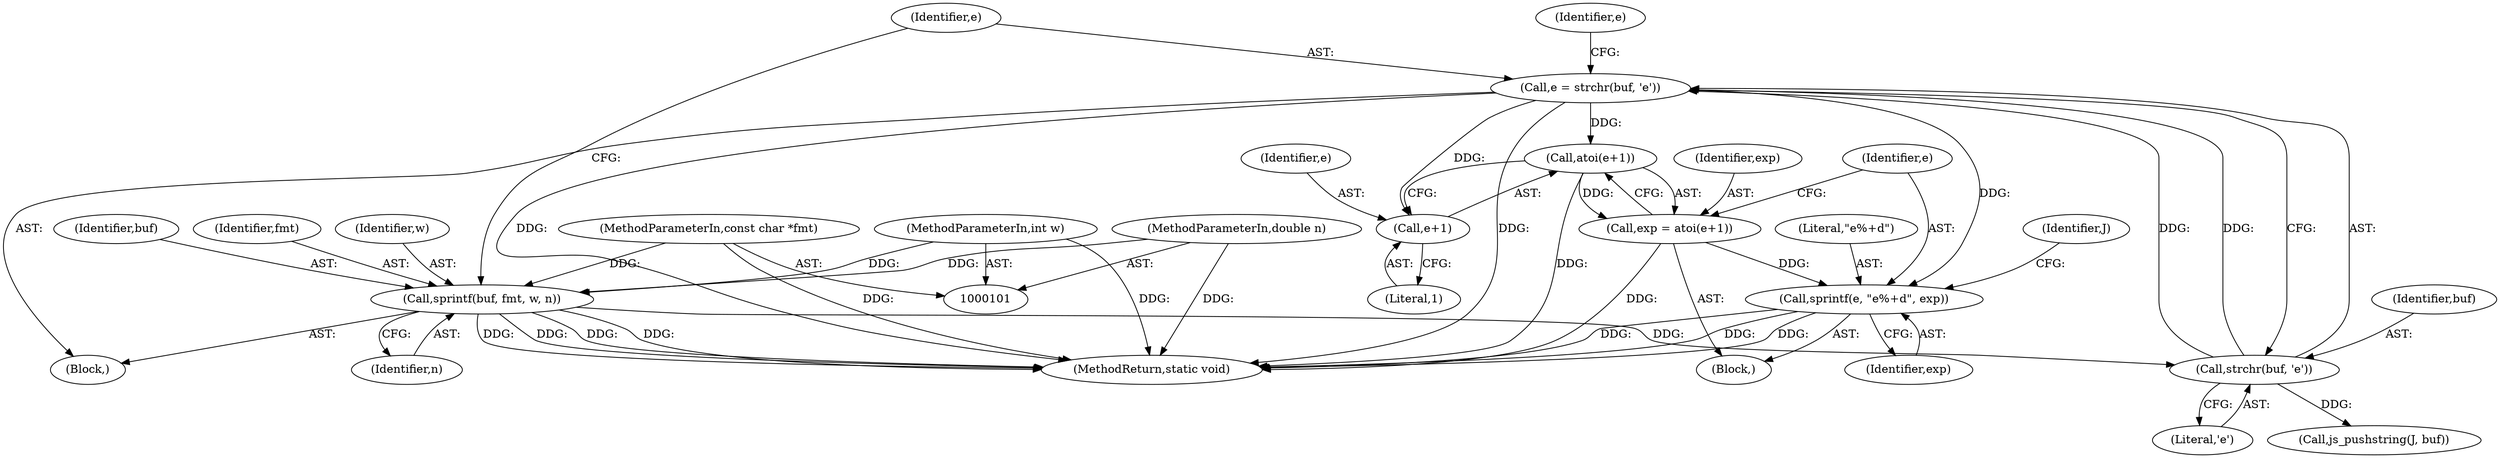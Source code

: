 digraph "0_mujs_da632ca08f240590d2dec786722ed08486ce1be6_0@API" {
"1000114" [label="(Call,e = strchr(buf, 'e'))"];
"1000116" [label="(Call,strchr(buf, 'e'))"];
"1000109" [label="(Call,sprintf(buf, fmt, w, n))"];
"1000103" [label="(MethodParameterIn,const char *fmt)"];
"1000104" [label="(MethodParameterIn,int w)"];
"1000105" [label="(MethodParameterIn,double n)"];
"1000125" [label="(Call,atoi(e+1))"];
"1000123" [label="(Call,exp = atoi(e+1))"];
"1000129" [label="(Call,sprintf(e, \"e%+d\", exp))"];
"1000126" [label="(Call,e+1)"];
"1000113" [label="(Identifier,n)"];
"1000115" [label="(Identifier,e)"];
"1000106" [label="(Block,)"];
"1000126" [label="(Call,e+1)"];
"1000123" [label="(Call,exp = atoi(e+1))"];
"1000118" [label="(Literal,'e')"];
"1000130" [label="(Identifier,e)"];
"1000104" [label="(MethodParameterIn,int w)"];
"1000110" [label="(Identifier,buf)"];
"1000111" [label="(Identifier,fmt)"];
"1000134" [label="(Identifier,J)"];
"1000116" [label="(Call,strchr(buf, 'e'))"];
"1000125" [label="(Call,atoi(e+1))"];
"1000105" [label="(MethodParameterIn,double n)"];
"1000121" [label="(Block,)"];
"1000133" [label="(Call,js_pushstring(J, buf))"];
"1000120" [label="(Identifier,e)"];
"1000114" [label="(Call,e = strchr(buf, 'e'))"];
"1000103" [label="(MethodParameterIn,const char *fmt)"];
"1000136" [label="(MethodReturn,static void)"];
"1000117" [label="(Identifier,buf)"];
"1000129" [label="(Call,sprintf(e, \"e%+d\", exp))"];
"1000127" [label="(Identifier,e)"];
"1000109" [label="(Call,sprintf(buf, fmt, w, n))"];
"1000132" [label="(Identifier,exp)"];
"1000131" [label="(Literal,\"e%+d\")"];
"1000128" [label="(Literal,1)"];
"1000112" [label="(Identifier,w)"];
"1000124" [label="(Identifier,exp)"];
"1000114" -> "1000106"  [label="AST: "];
"1000114" -> "1000116"  [label="CFG: "];
"1000115" -> "1000114"  [label="AST: "];
"1000116" -> "1000114"  [label="AST: "];
"1000120" -> "1000114"  [label="CFG: "];
"1000114" -> "1000136"  [label="DDG: "];
"1000114" -> "1000136"  [label="DDG: "];
"1000116" -> "1000114"  [label="DDG: "];
"1000116" -> "1000114"  [label="DDG: "];
"1000114" -> "1000125"  [label="DDG: "];
"1000114" -> "1000126"  [label="DDG: "];
"1000114" -> "1000129"  [label="DDG: "];
"1000116" -> "1000118"  [label="CFG: "];
"1000117" -> "1000116"  [label="AST: "];
"1000118" -> "1000116"  [label="AST: "];
"1000109" -> "1000116"  [label="DDG: "];
"1000116" -> "1000133"  [label="DDG: "];
"1000109" -> "1000106"  [label="AST: "];
"1000109" -> "1000113"  [label="CFG: "];
"1000110" -> "1000109"  [label="AST: "];
"1000111" -> "1000109"  [label="AST: "];
"1000112" -> "1000109"  [label="AST: "];
"1000113" -> "1000109"  [label="AST: "];
"1000115" -> "1000109"  [label="CFG: "];
"1000109" -> "1000136"  [label="DDG: "];
"1000109" -> "1000136"  [label="DDG: "];
"1000109" -> "1000136"  [label="DDG: "];
"1000109" -> "1000136"  [label="DDG: "];
"1000103" -> "1000109"  [label="DDG: "];
"1000104" -> "1000109"  [label="DDG: "];
"1000105" -> "1000109"  [label="DDG: "];
"1000103" -> "1000101"  [label="AST: "];
"1000103" -> "1000136"  [label="DDG: "];
"1000104" -> "1000101"  [label="AST: "];
"1000104" -> "1000136"  [label="DDG: "];
"1000105" -> "1000101"  [label="AST: "];
"1000105" -> "1000136"  [label="DDG: "];
"1000125" -> "1000123"  [label="AST: "];
"1000125" -> "1000126"  [label="CFG: "];
"1000126" -> "1000125"  [label="AST: "];
"1000123" -> "1000125"  [label="CFG: "];
"1000125" -> "1000136"  [label="DDG: "];
"1000125" -> "1000123"  [label="DDG: "];
"1000123" -> "1000121"  [label="AST: "];
"1000124" -> "1000123"  [label="AST: "];
"1000130" -> "1000123"  [label="CFG: "];
"1000123" -> "1000136"  [label="DDG: "];
"1000123" -> "1000129"  [label="DDG: "];
"1000129" -> "1000121"  [label="AST: "];
"1000129" -> "1000132"  [label="CFG: "];
"1000130" -> "1000129"  [label="AST: "];
"1000131" -> "1000129"  [label="AST: "];
"1000132" -> "1000129"  [label="AST: "];
"1000134" -> "1000129"  [label="CFG: "];
"1000129" -> "1000136"  [label="DDG: "];
"1000129" -> "1000136"  [label="DDG: "];
"1000129" -> "1000136"  [label="DDG: "];
"1000126" -> "1000128"  [label="CFG: "];
"1000127" -> "1000126"  [label="AST: "];
"1000128" -> "1000126"  [label="AST: "];
}
